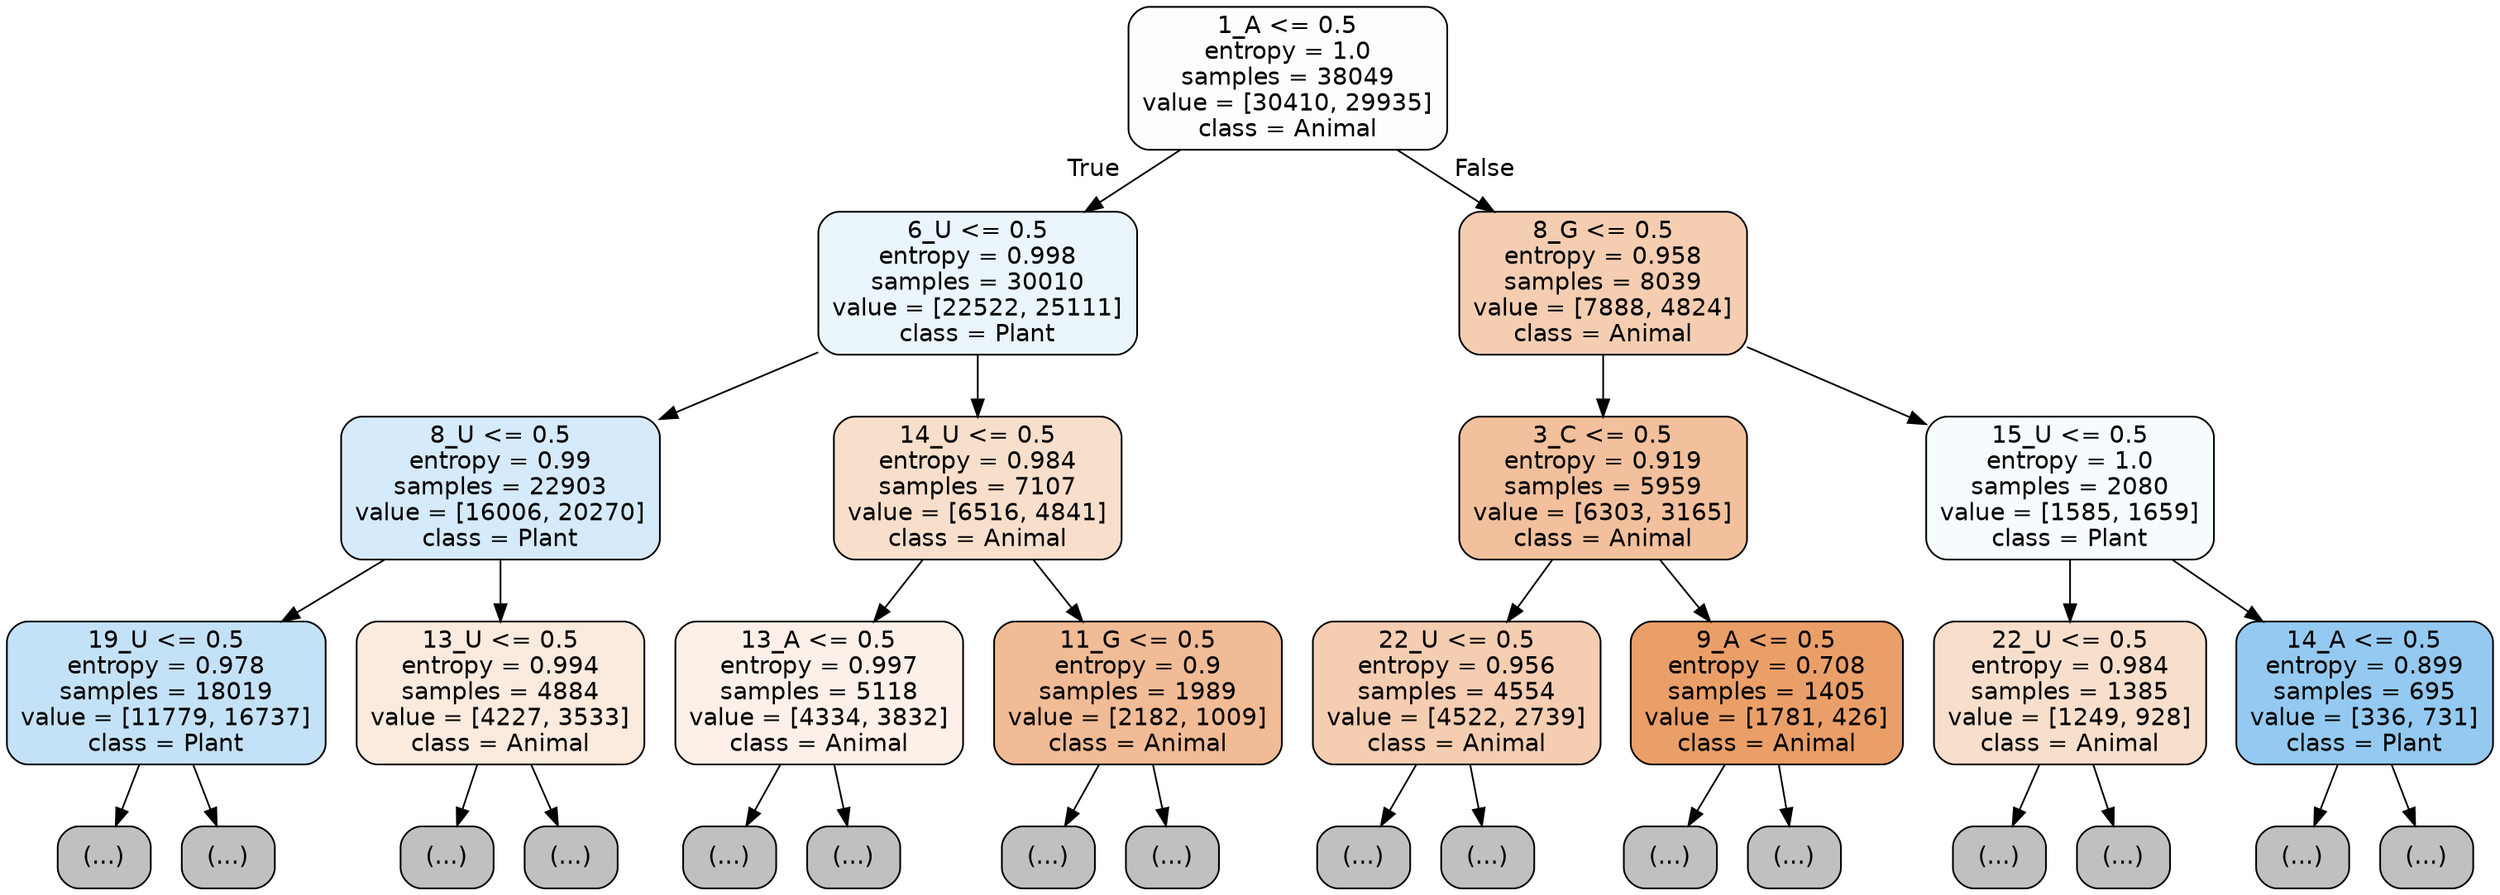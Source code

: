 digraph Tree {
node [shape=box, style="filled, rounded", color="black", fontname="helvetica"] ;
edge [fontname="helvetica"] ;
0 [label="1_A <= 0.5\nentropy = 1.0\nsamples = 38049\nvalue = [30410, 29935]\nclass = Animal", fillcolor="#fffdfc"] ;
1 [label="6_U <= 0.5\nentropy = 0.998\nsamples = 30010\nvalue = [22522, 25111]\nclass = Plant", fillcolor="#ebf5fc"] ;
0 -> 1 [labeldistance=2.5, labelangle=45, headlabel="True"] ;
2 [label="8_U <= 0.5\nentropy = 0.99\nsamples = 22903\nvalue = [16006, 20270]\nclass = Plant", fillcolor="#d5eafa"] ;
1 -> 2 ;
3 [label="19_U <= 0.5\nentropy = 0.978\nsamples = 18019\nvalue = [11779, 16737]\nclass = Plant", fillcolor="#c4e2f7"] ;
2 -> 3 ;
4 [label="(...)", fillcolor="#C0C0C0"] ;
3 -> 4 ;
5257 [label="(...)", fillcolor="#C0C0C0"] ;
3 -> 5257 ;
7012 [label="13_U <= 0.5\nentropy = 0.994\nsamples = 4884\nvalue = [4227, 3533]\nclass = Animal", fillcolor="#fbeade"] ;
2 -> 7012 ;
7013 [label="(...)", fillcolor="#C0C0C0"] ;
7012 -> 7013 ;
8876 [label="(...)", fillcolor="#C0C0C0"] ;
7012 -> 8876 ;
9579 [label="14_U <= 0.5\nentropy = 0.984\nsamples = 7107\nvalue = [6516, 4841]\nclass = Animal", fillcolor="#f8dfcc"] ;
1 -> 9579 ;
9580 [label="13_A <= 0.5\nentropy = 0.997\nsamples = 5118\nvalue = [4334, 3832]\nclass = Animal", fillcolor="#fcf0e8"] ;
9579 -> 9580 ;
9581 [label="(...)", fillcolor="#C0C0C0"] ;
9580 -> 9581 ;
11374 [label="(...)", fillcolor="#C0C0C0"] ;
9580 -> 11374 ;
11927 [label="11_G <= 0.5\nentropy = 0.9\nsamples = 1989\nvalue = [2182, 1009]\nclass = Animal", fillcolor="#f1bb95"] ;
9579 -> 11927 ;
11928 [label="(...)", fillcolor="#C0C0C0"] ;
11927 -> 11928 ;
12737 [label="(...)", fillcolor="#C0C0C0"] ;
11927 -> 12737 ;
12996 [label="8_G <= 0.5\nentropy = 0.958\nsamples = 8039\nvalue = [7888, 4824]\nclass = Animal", fillcolor="#f5ceb2"] ;
0 -> 12996 [labeldistance=2.5, labelangle=-45, headlabel="False"] ;
12997 [label="3_C <= 0.5\nentropy = 0.919\nsamples = 5959\nvalue = [6303, 3165]\nclass = Animal", fillcolor="#f2c09c"] ;
12996 -> 12997 ;
12998 [label="22_U <= 0.5\nentropy = 0.956\nsamples = 4554\nvalue = [4522, 2739]\nclass = Animal", fillcolor="#f5cdb1"] ;
12997 -> 12998 ;
12999 [label="(...)", fillcolor="#C0C0C0"] ;
12998 -> 12999 ;
14934 [label="(...)", fillcolor="#C0C0C0"] ;
12998 -> 14934 ;
15159 [label="9_A <= 0.5\nentropy = 0.708\nsamples = 1405\nvalue = [1781, 426]\nclass = Animal", fillcolor="#eb9f68"] ;
12997 -> 15159 ;
15160 [label="(...)", fillcolor="#C0C0C0"] ;
15159 -> 15160 ;
15677 [label="(...)", fillcolor="#C0C0C0"] ;
15159 -> 15677 ;
15824 [label="15_U <= 0.5\nentropy = 1.0\nsamples = 2080\nvalue = [1585, 1659]\nclass = Plant", fillcolor="#f6fbfe"] ;
12996 -> 15824 ;
15825 [label="22_U <= 0.5\nentropy = 0.984\nsamples = 1385\nvalue = [1249, 928]\nclass = Animal", fillcolor="#f8dfcc"] ;
15824 -> 15825 ;
15826 [label="(...)", fillcolor="#C0C0C0"] ;
15825 -> 15826 ;
16515 [label="(...)", fillcolor="#C0C0C0"] ;
15825 -> 16515 ;
16602 [label="14_A <= 0.5\nentropy = 0.899\nsamples = 695\nvalue = [336, 731]\nclass = Plant", fillcolor="#94caf1"] ;
15824 -> 16602 ;
16603 [label="(...)", fillcolor="#C0C0C0"] ;
16602 -> 16603 ;
16836 [label="(...)", fillcolor="#C0C0C0"] ;
16602 -> 16836 ;
}
